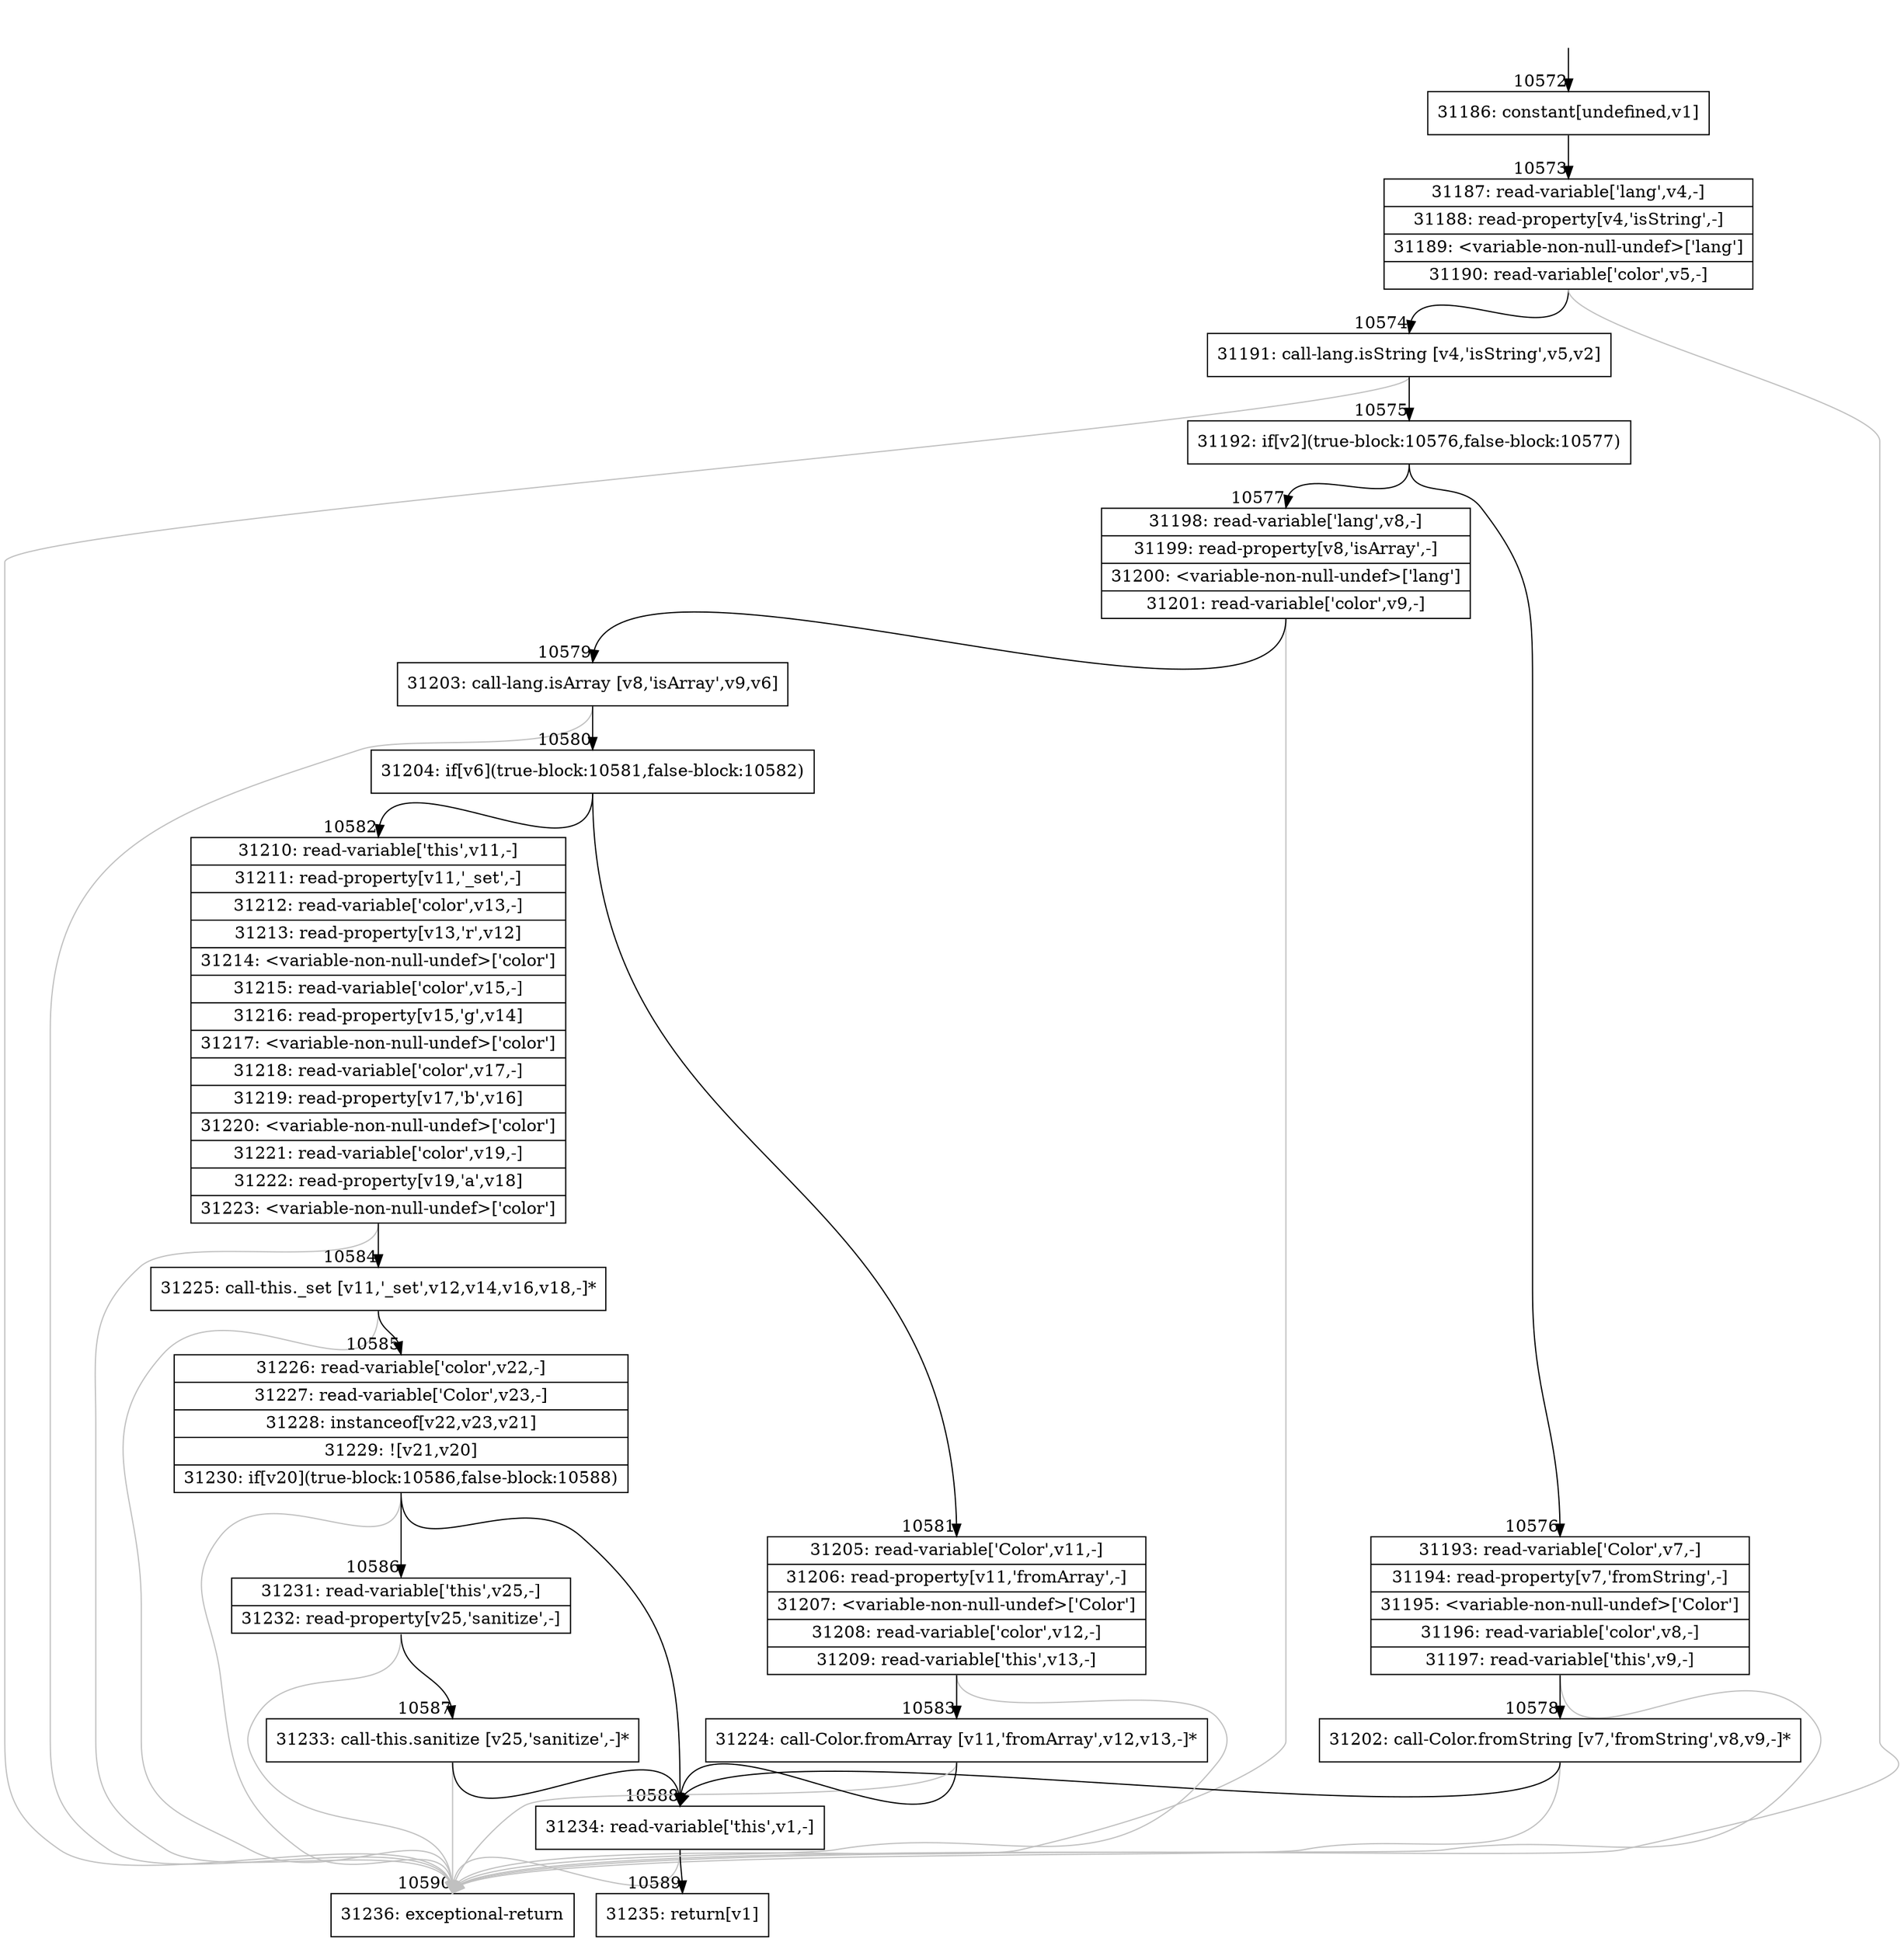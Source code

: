 digraph {
rankdir="TD"
BB_entry773[shape=none,label=""];
BB_entry773 -> BB10572 [tailport=s, headport=n, headlabel="    10572"]
BB10572 [shape=record label="{31186: constant[undefined,v1]}" ] 
BB10572 -> BB10573 [tailport=s, headport=n, headlabel="      10573"]
BB10573 [shape=record label="{31187: read-variable['lang',v4,-]|31188: read-property[v4,'isString',-]|31189: \<variable-non-null-undef\>['lang']|31190: read-variable['color',v5,-]}" ] 
BB10573 -> BB10574 [tailport=s, headport=n, headlabel="      10574"]
BB10573 -> BB10590 [tailport=s, headport=n, color=gray, headlabel="      10590"]
BB10574 [shape=record label="{31191: call-lang.isString [v4,'isString',v5,v2]}" ] 
BB10574 -> BB10575 [tailport=s, headport=n, headlabel="      10575"]
BB10574 -> BB10590 [tailport=s, headport=n, color=gray]
BB10575 [shape=record label="{31192: if[v2](true-block:10576,false-block:10577)}" ] 
BB10575 -> BB10576 [tailport=s, headport=n, headlabel="      10576"]
BB10575 -> BB10577 [tailport=s, headport=n, headlabel="      10577"]
BB10576 [shape=record label="{31193: read-variable['Color',v7,-]|31194: read-property[v7,'fromString',-]|31195: \<variable-non-null-undef\>['Color']|31196: read-variable['color',v8,-]|31197: read-variable['this',v9,-]}" ] 
BB10576 -> BB10578 [tailport=s, headport=n, headlabel="      10578"]
BB10576 -> BB10590 [tailport=s, headport=n, color=gray]
BB10577 [shape=record label="{31198: read-variable['lang',v8,-]|31199: read-property[v8,'isArray',-]|31200: \<variable-non-null-undef\>['lang']|31201: read-variable['color',v9,-]}" ] 
BB10577 -> BB10579 [tailport=s, headport=n, headlabel="      10579"]
BB10577 -> BB10590 [tailport=s, headport=n, color=gray]
BB10578 [shape=record label="{31202: call-Color.fromString [v7,'fromString',v8,v9,-]*}" ] 
BB10578 -> BB10588 [tailport=s, headport=n, headlabel="      10588"]
BB10578 -> BB10590 [tailport=s, headport=n, color=gray]
BB10579 [shape=record label="{31203: call-lang.isArray [v8,'isArray',v9,v6]}" ] 
BB10579 -> BB10580 [tailport=s, headport=n, headlabel="      10580"]
BB10579 -> BB10590 [tailport=s, headport=n, color=gray]
BB10580 [shape=record label="{31204: if[v6](true-block:10581,false-block:10582)}" ] 
BB10580 -> BB10581 [tailport=s, headport=n, headlabel="      10581"]
BB10580 -> BB10582 [tailport=s, headport=n, headlabel="      10582"]
BB10581 [shape=record label="{31205: read-variable['Color',v11,-]|31206: read-property[v11,'fromArray',-]|31207: \<variable-non-null-undef\>['Color']|31208: read-variable['color',v12,-]|31209: read-variable['this',v13,-]}" ] 
BB10581 -> BB10583 [tailport=s, headport=n, headlabel="      10583"]
BB10581 -> BB10590 [tailport=s, headport=n, color=gray]
BB10582 [shape=record label="{31210: read-variable['this',v11,-]|31211: read-property[v11,'_set',-]|31212: read-variable['color',v13,-]|31213: read-property[v13,'r',v12]|31214: \<variable-non-null-undef\>['color']|31215: read-variable['color',v15,-]|31216: read-property[v15,'g',v14]|31217: \<variable-non-null-undef\>['color']|31218: read-variable['color',v17,-]|31219: read-property[v17,'b',v16]|31220: \<variable-non-null-undef\>['color']|31221: read-variable['color',v19,-]|31222: read-property[v19,'a',v18]|31223: \<variable-non-null-undef\>['color']}" ] 
BB10582 -> BB10584 [tailport=s, headport=n, headlabel="      10584"]
BB10582 -> BB10590 [tailport=s, headport=n, color=gray]
BB10583 [shape=record label="{31224: call-Color.fromArray [v11,'fromArray',v12,v13,-]*}" ] 
BB10583 -> BB10588 [tailport=s, headport=n]
BB10583 -> BB10590 [tailport=s, headport=n, color=gray]
BB10584 [shape=record label="{31225: call-this._set [v11,'_set',v12,v14,v16,v18,-]*}" ] 
BB10584 -> BB10585 [tailport=s, headport=n, headlabel="      10585"]
BB10584 -> BB10590 [tailport=s, headport=n, color=gray]
BB10585 [shape=record label="{31226: read-variable['color',v22,-]|31227: read-variable['Color',v23,-]|31228: instanceof[v22,v23,v21]|31229: ![v21,v20]|31230: if[v20](true-block:10586,false-block:10588)}" ] 
BB10585 -> BB10586 [tailport=s, headport=n, headlabel="      10586"]
BB10585 -> BB10588 [tailport=s, headport=n]
BB10585 -> BB10590 [tailport=s, headport=n, color=gray]
BB10586 [shape=record label="{31231: read-variable['this',v25,-]|31232: read-property[v25,'sanitize',-]}" ] 
BB10586 -> BB10587 [tailport=s, headport=n, headlabel="      10587"]
BB10586 -> BB10590 [tailport=s, headport=n, color=gray]
BB10587 [shape=record label="{31233: call-this.sanitize [v25,'sanitize',-]*}" ] 
BB10587 -> BB10588 [tailport=s, headport=n]
BB10587 -> BB10590 [tailport=s, headport=n, color=gray]
BB10588 [shape=record label="{31234: read-variable['this',v1,-]}" ] 
BB10588 -> BB10589 [tailport=s, headport=n, headlabel="      10589"]
BB10588 -> BB10590 [tailport=s, headport=n, color=gray]
BB10589 [shape=record label="{31235: return[v1]}" ] 
BB10590 [shape=record label="{31236: exceptional-return}" ] 
//#$~ 15062
}

